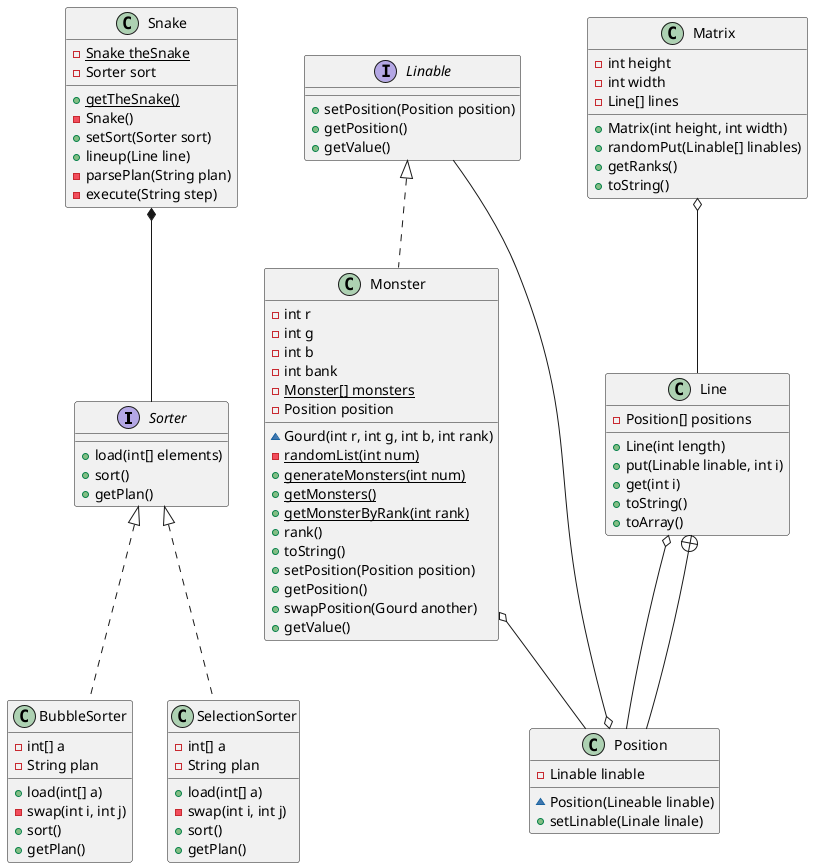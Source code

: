 @startuml

interface Sorter {
    + load(int[] elements)
    + sort()
    + getPlan()
}

class BubbleSorter{
    - int[] a
    + load(int[] a)
    - swap(int i, int j)
    - String plan
    + sort()
    + getPlan()
}

class SelectionSorter{
    - int[] a
    + load(int[] a)
    - swap(int i, int j)
    - String plan
    + sort()
    + getPlan()
}

class Snake{
    {static} - Snake theSnake
    {static} + getTheSnake()
    - Snake()
    - Sorter sort
    + setSort(Sorter sort)
    + lineup(Line line)
    - parsePlan(String plan)
    - execute(String step)
}

interface Linable{
    + setPosition(Position position)
    + getPosition()
    + getValue()
}

class Monster{
    - int r 
    - int g 
    - int b 
    - int bank
    - {static} Monster[] monsters
    - Position position 
    ~ Gourd(int r, int g, int b, int rank)
    {static} - randomList(int num)
    {static} + generateMonsters(int num)
    {static} + getMonsters()
    {static} + getMonsterByRank(int rank)
    + rank()
    + toString()
    + setPosition(Position position)
    + getPosition()
    + swapPosition(Gourd another)
    + getValue()
}

class Line{
    + Line(int length)
    - Position[] positions
    + put(Linable linable, int i)
    + get(int i)
    + toString()
    + toArray()
}

class Position{
    - Linable linable
    ~ Position(Lineable linable)
    + setLinable(Linale linale)
}

class Matrix{
    - int height
    - int width
    - Line[] lines
    + Matrix(int height, int width)
    + randomPut(Linable[] linables)
    + getRanks()
    + toString()
}

class BubbleSorter implements Sorter 
class SelectionSorter implements Sorter
class Monster implements Linable 
Monster o-- Position
Snake *-- Sorter
Line o-- Position
Line +-- Position
Position o-- Linable
Matrix o-- Line


@enduml
